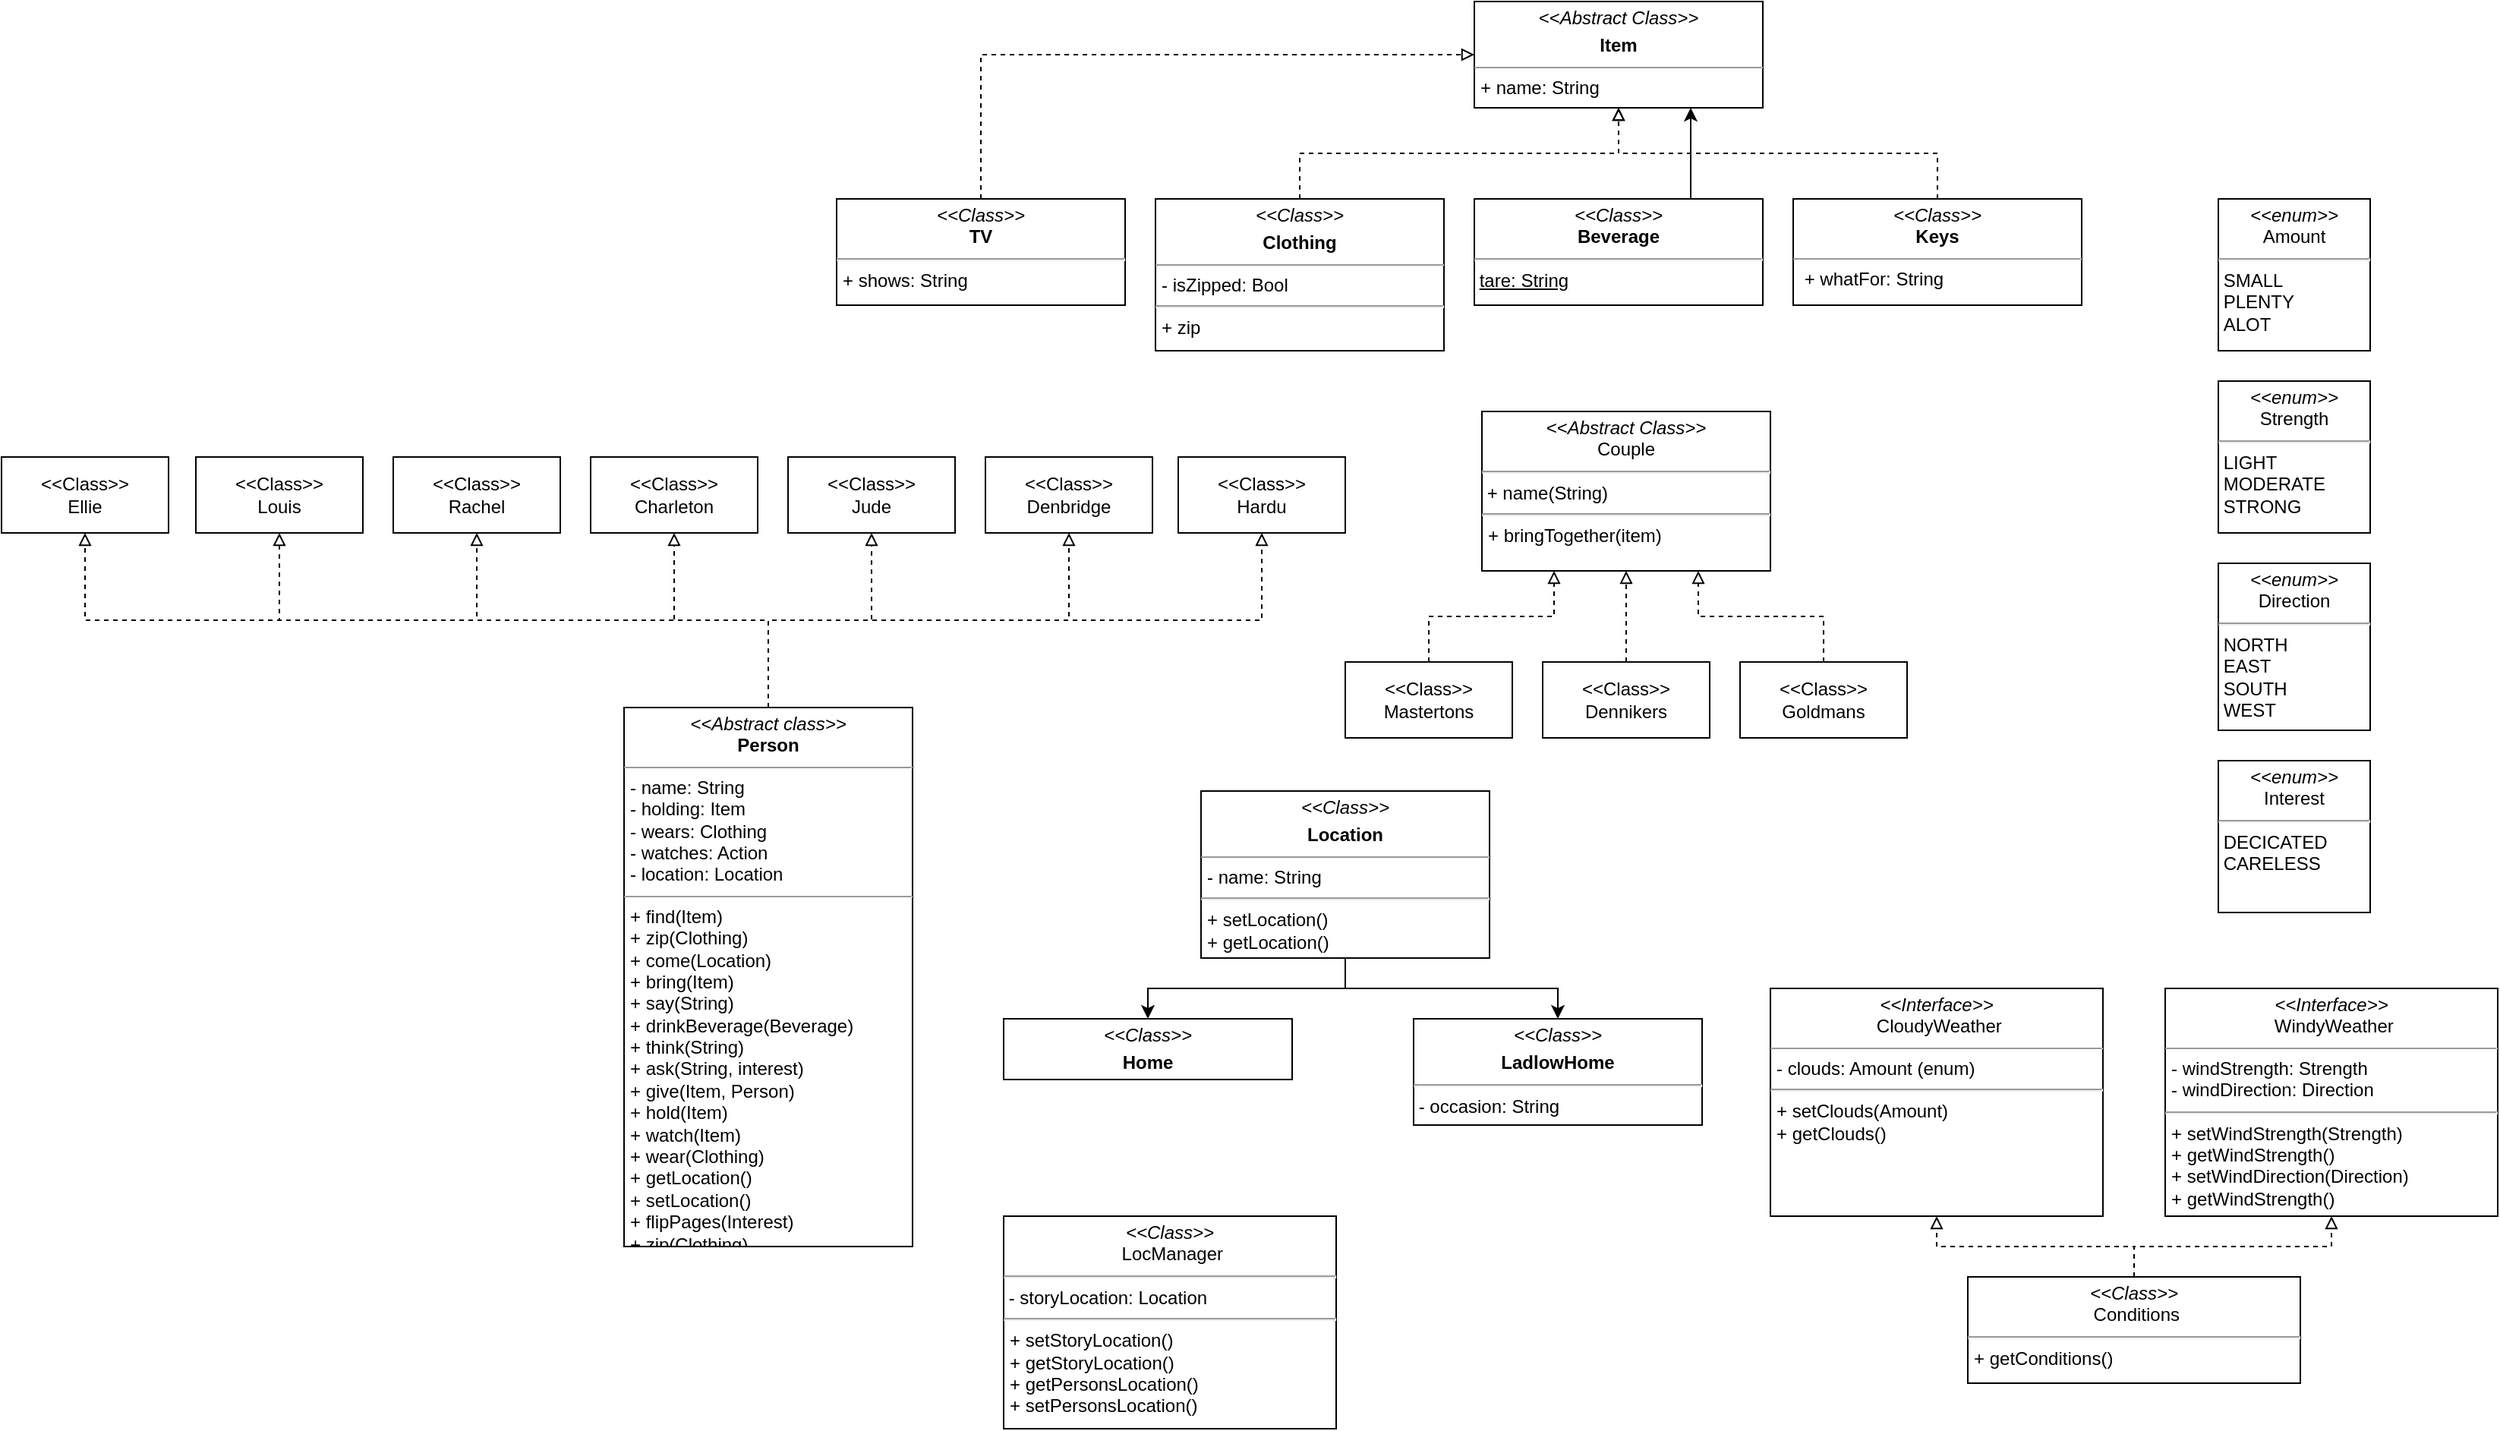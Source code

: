 <mxfile version="22.1.5" type="github">
  <diagram name="Page-1" id="b5b7bab2-c9e2-2cf4-8b2a-24fd1a2a6d21">
    <mxGraphModel dx="2246" dy="728" grid="1" gridSize="10" guides="1" tooltips="1" connect="1" arrows="1" fold="1" page="1" pageScale="1" pageWidth="1169" pageHeight="1654" background="none" math="0" shadow="0">
      <root>
        <mxCell id="0" />
        <mxCell id="1" parent="0" />
        <mxCell id="jRrTDeGObSxWZ0-UT_TB-95" style="edgeStyle=orthogonalEdgeStyle;rounded=0;orthogonalLoop=1;jettySize=auto;html=1;exitX=0.5;exitY=0;exitDx=0;exitDy=0;dashed=1;endArrow=block;endFill=0;" parent="1" source="SKdy1-YhQ8MqGWsLNDs1-13" target="jRrTDeGObSxWZ0-UT_TB-32" edge="1">
          <mxGeometry relative="1" as="geometry" />
        </mxCell>
        <mxCell id="jRrTDeGObSxWZ0-UT_TB-97" style="edgeStyle=orthogonalEdgeStyle;rounded=0;orthogonalLoop=1;jettySize=auto;html=1;exitX=0.5;exitY=0;exitDx=0;exitDy=0;entryX=0.5;entryY=1;entryDx=0;entryDy=0;dashed=1;endArrow=block;endFill=0;" parent="1" source="SKdy1-YhQ8MqGWsLNDs1-13" target="jRrTDeGObSxWZ0-UT_TB-33" edge="1">
          <mxGeometry relative="1" as="geometry" />
        </mxCell>
        <mxCell id="jRrTDeGObSxWZ0-UT_TB-98" style="edgeStyle=orthogonalEdgeStyle;rounded=0;orthogonalLoop=1;jettySize=auto;html=1;exitX=0.5;exitY=0;exitDx=0;exitDy=0;entryX=0.5;entryY=1;entryDx=0;entryDy=0;dashed=1;endArrow=block;endFill=0;" parent="1" source="SKdy1-YhQ8MqGWsLNDs1-13" target="jRrTDeGObSxWZ0-UT_TB-34" edge="1">
          <mxGeometry relative="1" as="geometry" />
        </mxCell>
        <mxCell id="jRrTDeGObSxWZ0-UT_TB-99" style="edgeStyle=orthogonalEdgeStyle;rounded=0;orthogonalLoop=1;jettySize=auto;html=1;exitX=0.5;exitY=0;exitDx=0;exitDy=0;dashed=1;endArrow=block;endFill=0;" parent="1" source="SKdy1-YhQ8MqGWsLNDs1-13" target="jRrTDeGObSxWZ0-UT_TB-35" edge="1">
          <mxGeometry relative="1" as="geometry" />
        </mxCell>
        <mxCell id="jRrTDeGObSxWZ0-UT_TB-101" style="edgeStyle=orthogonalEdgeStyle;rounded=0;orthogonalLoop=1;jettySize=auto;html=1;exitX=0.5;exitY=0;exitDx=0;exitDy=0;dashed=1;endArrow=block;endFill=0;" parent="1" source="SKdy1-YhQ8MqGWsLNDs1-13" target="jRrTDeGObSxWZ0-UT_TB-30" edge="1">
          <mxGeometry relative="1" as="geometry" />
        </mxCell>
        <mxCell id="jRrTDeGObSxWZ0-UT_TB-102" style="edgeStyle=orthogonalEdgeStyle;rounded=0;orthogonalLoop=1;jettySize=auto;html=1;exitX=0.5;exitY=0;exitDx=0;exitDy=0;entryX=0.5;entryY=1;entryDx=0;entryDy=0;dashed=1;endArrow=block;endFill=0;" parent="1" source="SKdy1-YhQ8MqGWsLNDs1-13" target="jRrTDeGObSxWZ0-UT_TB-31" edge="1">
          <mxGeometry relative="1" as="geometry" />
        </mxCell>
        <mxCell id="jRrTDeGObSxWZ0-UT_TB-110" style="edgeStyle=orthogonalEdgeStyle;rounded=0;orthogonalLoop=1;jettySize=auto;html=1;exitX=0.5;exitY=0;exitDx=0;exitDy=0;entryX=0.5;entryY=1;entryDx=0;entryDy=0;dashed=1;endArrow=block;endFill=0;" parent="1" source="SKdy1-YhQ8MqGWsLNDs1-13" target="jRrTDeGObSxWZ0-UT_TB-108" edge="1">
          <mxGeometry relative="1" as="geometry" />
        </mxCell>
        <mxCell id="SKdy1-YhQ8MqGWsLNDs1-13" value="&lt;p style=&quot;margin:0px;margin-top:4px;text-align:center;&quot;&gt;&lt;i&gt;&amp;lt;&amp;lt;Abstract class&amp;gt;&amp;gt;&lt;/i&gt;&lt;br&gt;&lt;b&gt;Person&lt;/b&gt;&lt;/p&gt;&lt;hr size=&quot;1&quot;&gt;&lt;p style=&quot;margin:0px;margin-left:4px;&quot;&gt;- name: String&lt;/p&gt;&lt;p style=&quot;margin:0px;margin-left:4px;&quot;&gt;- holding: Item&lt;/p&gt;&lt;p style=&quot;margin:0px;margin-left:4px;&quot;&gt;- wears: Clothing&lt;/p&gt;&lt;p style=&quot;margin:0px;margin-left:4px;&quot;&gt;- watches: Action&lt;/p&gt;&lt;p style=&quot;margin:0px;margin-left:4px;&quot;&gt;- location: Location&lt;/p&gt;&lt;hr size=&quot;1&quot;&gt;&lt;p style=&quot;margin:0px;margin-left:4px;&quot;&gt;+ find(Item)&lt;br&gt;+ zip(Clothing)&lt;/p&gt;&lt;p style=&quot;margin:0px;margin-left:4px;&quot;&gt;+ come(Location)&lt;/p&gt;&lt;p style=&quot;margin:0px;margin-left:4px;&quot;&gt;+ bring(Item)&lt;/p&gt;&lt;p style=&quot;margin:0px;margin-left:4px;&quot;&gt;+ say(String)&lt;/p&gt;&lt;p style=&quot;margin:0px;margin-left:4px;&quot;&gt;+ drinkBeverage(Beverage)&lt;/p&gt;&lt;p style=&quot;margin:0px;margin-left:4px;&quot;&gt;+ think(String)&lt;/p&gt;&lt;p style=&quot;margin:0px;margin-left:4px;&quot;&gt;+ ask(String, interest)&lt;/p&gt;&lt;p style=&quot;margin:0px;margin-left:4px;&quot;&gt;+ give(Item, Person)&lt;/p&gt;&lt;p style=&quot;margin:0px;margin-left:4px;&quot;&gt;+ hold(Item)&lt;/p&gt;&lt;p style=&quot;margin:0px;margin-left:4px;&quot;&gt;+ watch(Item)&lt;/p&gt;&lt;p style=&quot;margin:0px;margin-left:4px;&quot;&gt;+ wear(Clothing)&lt;/p&gt;&lt;p style=&quot;margin:0px;margin-left:4px;&quot;&gt;+ getLocation()&lt;/p&gt;&lt;p style=&quot;margin:0px;margin-left:4px;&quot;&gt;+ setLocation()&lt;/p&gt;&lt;p style=&quot;margin:0px;margin-left:4px;&quot;&gt;+ flipPages(Interest)&lt;/p&gt;&lt;p style=&quot;margin:0px;margin-left:4px;&quot;&gt;+ zip(Clothing)&lt;/p&gt;" style="verticalAlign=top;align=left;overflow=fill;fontSize=12;fontFamily=Helvetica;html=1;whiteSpace=wrap;" parent="1" vertex="1">
          <mxGeometry x="-90" y="595" width="190" height="355" as="geometry" />
        </mxCell>
        <mxCell id="SKdy1-YhQ8MqGWsLNDs1-14" value="&lt;p style=&quot;margin:0px;margin-top:4px;text-align:center;&quot;&gt;&lt;i&gt;&amp;lt;&amp;lt;Abstract&amp;nbsp;&lt;/i&gt;&lt;i&gt;Class&amp;gt;&amp;gt;&lt;/i&gt;&lt;/p&gt;&lt;p style=&quot;margin:0px;margin-top:4px;text-align:center;&quot;&gt;&lt;b&gt;Item&lt;/b&gt;&lt;/p&gt;&lt;hr size=&quot;1&quot;&gt;&lt;p style=&quot;margin:0px;margin-left:4px;&quot;&gt;+ name: String&lt;br&gt;&lt;/p&gt;&lt;p style=&quot;margin:0px;margin-left:4px;&quot;&gt;&lt;br&gt;&lt;/p&gt;" style="verticalAlign=top;align=left;overflow=fill;fontSize=12;fontFamily=Helvetica;html=1;whiteSpace=wrap;" parent="1" vertex="1">
          <mxGeometry x="470" y="130" width="190" height="70" as="geometry" />
        </mxCell>
        <mxCell id="jRrTDeGObSxWZ0-UT_TB-9" style="edgeStyle=orthogonalEdgeStyle;rounded=0;orthogonalLoop=1;jettySize=auto;html=1;exitX=0.5;exitY=0;exitDx=0;exitDy=0;endArrow=block;endFill=0;dashed=1;" parent="1" source="SKdy1-YhQ8MqGWsLNDs1-17" target="SKdy1-YhQ8MqGWsLNDs1-14" edge="1">
          <mxGeometry relative="1" as="geometry" />
        </mxCell>
        <mxCell id="SKdy1-YhQ8MqGWsLNDs1-17" value="&lt;p style=&quot;margin:0px;margin-top:4px;text-align:center;&quot;&gt;&lt;i&gt;&amp;lt;&amp;lt;Class&lt;/i&gt;&lt;i&gt;&amp;gt;&amp;gt;&lt;/i&gt;&lt;/p&gt;&lt;p style=&quot;margin:0px;margin-top:4px;text-align:center;&quot;&gt;&lt;b&gt;Clothing&lt;/b&gt;&lt;/p&gt;&lt;hr size=&quot;1&quot;&gt;&lt;p style=&quot;margin:0px;margin-left:4px;&quot;&gt;- isZipped: Bool&lt;/p&gt;&lt;hr&gt;&lt;p style=&quot;margin:0px;margin-left:4px;&quot;&gt;+ zip&lt;/p&gt;" style="verticalAlign=top;align=left;overflow=fill;fontSize=12;fontFamily=Helvetica;html=1;whiteSpace=wrap;" parent="1" vertex="1">
          <mxGeometry x="260" y="260" width="190" height="100" as="geometry" />
        </mxCell>
        <mxCell id="GxpxrrHeTi3ucbBAU_x5-5" style="edgeStyle=orthogonalEdgeStyle;rounded=0;orthogonalLoop=1;jettySize=auto;html=1;exitX=0.75;exitY=0;exitDx=0;exitDy=0;entryX=0.75;entryY=1;entryDx=0;entryDy=0;" parent="1" source="SKdy1-YhQ8MqGWsLNDs1-18" target="SKdy1-YhQ8MqGWsLNDs1-14" edge="1">
          <mxGeometry relative="1" as="geometry" />
        </mxCell>
        <mxCell id="SKdy1-YhQ8MqGWsLNDs1-18" value="&lt;p style=&quot;margin:0px;margin-top:4px;text-align:center;&quot;&gt;&lt;i&gt;&amp;lt;&amp;lt;Class&amp;gt;&amp;gt;&lt;/i&gt;&lt;br&gt;&lt;b&gt;Beverage&lt;/b&gt;&lt;/p&gt;&lt;hr&gt;&amp;nbsp;&lt;u&gt;tare: String&lt;/u&gt;&lt;p style=&quot;margin:0px;margin-top:4px;text-align:center;&quot;&gt;&lt;b&gt;&lt;br&gt;&lt;/b&gt;&lt;/p&gt;&lt;p style=&quot;margin:0px;margin-left:4px;&quot;&gt;&lt;br&gt;&lt;/p&gt;" style="verticalAlign=top;align=left;overflow=fill;fontSize=12;fontFamily=Helvetica;html=1;whiteSpace=wrap;" parent="1" vertex="1">
          <mxGeometry x="470" y="260" width="190" height="70" as="geometry" />
        </mxCell>
        <mxCell id="jRrTDeGObSxWZ0-UT_TB-5" style="edgeStyle=orthogonalEdgeStyle;rounded=0;orthogonalLoop=1;jettySize=auto;html=1;exitX=0.5;exitY=0;exitDx=0;exitDy=0;entryX=0.5;entryY=1;entryDx=0;entryDy=0;endArrow=block;endFill=0;dashed=1;" parent="1" source="jRrTDeGObSxWZ0-UT_TB-3" target="SKdy1-YhQ8MqGWsLNDs1-14" edge="1">
          <mxGeometry relative="1" as="geometry" />
        </mxCell>
        <mxCell id="jRrTDeGObSxWZ0-UT_TB-3" value="&lt;p style=&quot;margin:0px;margin-top:4px;text-align:center;&quot;&gt;&lt;i&gt;&amp;lt;&amp;lt;Class&amp;gt;&amp;gt;&lt;/i&gt;&lt;br&gt;&lt;b&gt;Keys&lt;/b&gt;&lt;/p&gt;&lt;hr size=&quot;1&quot;&gt;&lt;p style=&quot;margin:0px;margin-left:4px;&quot;&gt;&amp;nbsp;+ whatFor: String&lt;/p&gt;" style="verticalAlign=top;align=left;overflow=fill;fontSize=12;fontFamily=Helvetica;html=1;whiteSpace=wrap;" parent="1" vertex="1">
          <mxGeometry x="680" y="260" width="190" height="70" as="geometry" />
        </mxCell>
        <mxCell id="GxpxrrHeTi3ucbBAU_x5-3" style="edgeStyle=orthogonalEdgeStyle;rounded=0;orthogonalLoop=1;jettySize=auto;html=1;exitX=0.5;exitY=1;exitDx=0;exitDy=0;" parent="1" source="jRrTDeGObSxWZ0-UT_TB-11" target="jRrTDeGObSxWZ0-UT_TB-27" edge="1">
          <mxGeometry relative="1" as="geometry" />
        </mxCell>
        <mxCell id="GxpxrrHeTi3ucbBAU_x5-4" style="edgeStyle=orthogonalEdgeStyle;rounded=0;orthogonalLoop=1;jettySize=auto;html=1;exitX=0.5;exitY=1;exitDx=0;exitDy=0;" parent="1" source="jRrTDeGObSxWZ0-UT_TB-11" target="GxpxrrHeTi3ucbBAU_x5-2" edge="1">
          <mxGeometry relative="1" as="geometry" />
        </mxCell>
        <mxCell id="jRrTDeGObSxWZ0-UT_TB-11" value="&lt;p style=&quot;margin:0px;margin-top:4px;text-align:center;&quot;&gt;&lt;i&gt;&amp;lt;&amp;lt;Class&lt;/i&gt;&lt;i&gt;&amp;gt;&amp;gt;&lt;/i&gt;&lt;/p&gt;&lt;p style=&quot;margin:0px;margin-top:4px;text-align:center;&quot;&gt;&lt;b&gt;Location&lt;/b&gt;&lt;/p&gt;&lt;hr size=&quot;1&quot;&gt;&lt;p style=&quot;margin:0px;margin-left:4px;&quot;&gt;- name: String&lt;/p&gt;&lt;hr&gt;&lt;p style=&quot;margin:0px;margin-left:4px;&quot;&gt;+ setLocation()&lt;/p&gt;&lt;p style=&quot;margin:0px;margin-left:4px;&quot;&gt;+ getLocation()&lt;/p&gt;" style="verticalAlign=top;align=left;overflow=fill;fontSize=12;fontFamily=Helvetica;html=1;whiteSpace=wrap;" parent="1" vertex="1">
          <mxGeometry x="290" y="650" width="190" height="110" as="geometry" />
        </mxCell>
        <mxCell id="jRrTDeGObSxWZ0-UT_TB-27" value="&lt;p style=&quot;margin:0px;margin-top:4px;text-align:center;&quot;&gt;&lt;i&gt;&amp;lt;&amp;lt;Class&lt;/i&gt;&lt;i&gt;&amp;gt;&amp;gt;&lt;/i&gt;&lt;/p&gt;&lt;p style=&quot;margin:0px;margin-top:4px;text-align:center;&quot;&gt;&lt;b&gt;Home&lt;/b&gt;&lt;/p&gt;" style="verticalAlign=top;align=left;overflow=fill;fontSize=12;fontFamily=Helvetica;html=1;whiteSpace=wrap;" parent="1" vertex="1">
          <mxGeometry x="160" y="800" width="190" height="40" as="geometry" />
        </mxCell>
        <mxCell id="jRrTDeGObSxWZ0-UT_TB-30" value="&amp;lt;&amp;lt;Class&amp;gt;&amp;gt;&lt;br&gt;Louis" style="html=1;whiteSpace=wrap;" parent="1" vertex="1">
          <mxGeometry x="-372" y="430" width="110" height="50" as="geometry" />
        </mxCell>
        <mxCell id="jRrTDeGObSxWZ0-UT_TB-31" value="&amp;lt;&amp;lt;Class&amp;gt;&amp;gt;&lt;br&gt;Rachel" style="html=1;whiteSpace=wrap;" parent="1" vertex="1">
          <mxGeometry x="-242" y="430" width="110" height="50" as="geometry" />
        </mxCell>
        <mxCell id="jRrTDeGObSxWZ0-UT_TB-32" value="&amp;lt;&amp;lt;Class&amp;gt;&amp;gt;&lt;br&gt;Charleton" style="html=1;whiteSpace=wrap;" parent="1" vertex="1">
          <mxGeometry x="-112" y="430" width="110" height="50" as="geometry" />
        </mxCell>
        <mxCell id="jRrTDeGObSxWZ0-UT_TB-33" value="&amp;lt;&amp;lt;Class&amp;gt;&amp;gt;&lt;br&gt;Jude" style="html=1;whiteSpace=wrap;" parent="1" vertex="1">
          <mxGeometry x="18" y="430" width="110" height="50" as="geometry" />
        </mxCell>
        <mxCell id="jRrTDeGObSxWZ0-UT_TB-34" value="&amp;lt;&amp;lt;Class&amp;gt;&amp;gt;&lt;br&gt;Denbridge" style="html=1;whiteSpace=wrap;" parent="1" vertex="1">
          <mxGeometry x="148" y="430" width="110" height="50" as="geometry" />
        </mxCell>
        <mxCell id="jRrTDeGObSxWZ0-UT_TB-35" value="&amp;lt;&amp;lt;Class&amp;gt;&amp;gt;&lt;br&gt;Hardu" style="html=1;whiteSpace=wrap;" parent="1" vertex="1">
          <mxGeometry x="275" y="430" width="110" height="50" as="geometry" />
        </mxCell>
        <mxCell id="jRrTDeGObSxWZ0-UT_TB-67" value="&lt;p style=&quot;margin:0px;margin-top:4px;text-align:center;&quot;&gt;&lt;i&gt;&amp;lt;&amp;lt;Abstract Class&amp;gt;&amp;gt;&lt;/i&gt;&lt;br&gt;Couple&lt;/p&gt;&lt;hr&gt;&amp;nbsp;+ name(String)&lt;br&gt;&lt;hr&gt;&lt;p style=&quot;margin:0px;margin-left:4px;&quot;&gt;+ bringTogether(item)&lt;/p&gt;" style="verticalAlign=top;align=left;overflow=fill;fontSize=12;fontFamily=Helvetica;html=1;whiteSpace=wrap;" parent="1" vertex="1">
          <mxGeometry x="475" y="400" width="190" height="105" as="geometry" />
        </mxCell>
        <mxCell id="jRrTDeGObSxWZ0-UT_TB-76" style="edgeStyle=orthogonalEdgeStyle;rounded=0;orthogonalLoop=1;jettySize=auto;html=1;exitX=0.5;exitY=0;exitDx=0;exitDy=0;entryX=0.25;entryY=1;entryDx=0;entryDy=0;dashed=1;endArrow=block;endFill=0;" parent="1" source="jRrTDeGObSxWZ0-UT_TB-73" target="jRrTDeGObSxWZ0-UT_TB-67" edge="1">
          <mxGeometry relative="1" as="geometry" />
        </mxCell>
        <mxCell id="jRrTDeGObSxWZ0-UT_TB-73" value="&amp;lt;&amp;lt;Class&amp;gt;&amp;gt;&lt;br&gt;Mastertons" style="html=1;whiteSpace=wrap;" parent="1" vertex="1">
          <mxGeometry x="385" y="565" width="110" height="50" as="geometry" />
        </mxCell>
        <mxCell id="jRrTDeGObSxWZ0-UT_TB-77" style="edgeStyle=orthogonalEdgeStyle;rounded=0;orthogonalLoop=1;jettySize=auto;html=1;exitX=0.5;exitY=0;exitDx=0;exitDy=0;entryX=0.5;entryY=1;entryDx=0;entryDy=0;dashed=1;endArrow=block;endFill=0;" parent="1" source="jRrTDeGObSxWZ0-UT_TB-74" target="jRrTDeGObSxWZ0-UT_TB-67" edge="1">
          <mxGeometry relative="1" as="geometry" />
        </mxCell>
        <mxCell id="jRrTDeGObSxWZ0-UT_TB-74" value="&amp;lt;&amp;lt;Class&amp;gt;&amp;gt;&lt;br&gt;Dennikers" style="html=1;whiteSpace=wrap;" parent="1" vertex="1">
          <mxGeometry x="515" y="565" width="110" height="50" as="geometry" />
        </mxCell>
        <mxCell id="jRrTDeGObSxWZ0-UT_TB-78" style="edgeStyle=orthogonalEdgeStyle;rounded=0;orthogonalLoop=1;jettySize=auto;html=1;exitX=0.5;exitY=0;exitDx=0;exitDy=0;entryX=0.75;entryY=1;entryDx=0;entryDy=0;dashed=1;endArrow=block;endFill=0;" parent="1" source="jRrTDeGObSxWZ0-UT_TB-75" target="jRrTDeGObSxWZ0-UT_TB-67" edge="1">
          <mxGeometry relative="1" as="geometry" />
        </mxCell>
        <mxCell id="jRrTDeGObSxWZ0-UT_TB-75" value="&amp;lt;&amp;lt;Class&amp;gt;&amp;gt;&lt;br&gt;Goldmans" style="html=1;whiteSpace=wrap;" parent="1" vertex="1">
          <mxGeometry x="645" y="565" width="110" height="50" as="geometry" />
        </mxCell>
        <mxCell id="jRrTDeGObSxWZ0-UT_TB-91" style="edgeStyle=orthogonalEdgeStyle;rounded=0;orthogonalLoop=1;jettySize=auto;html=1;exitX=0.5;exitY=0;exitDx=0;exitDy=0;entryX=0;entryY=0.5;entryDx=0;entryDy=0;dashed=1;endArrow=block;endFill=0;" parent="1" source="jRrTDeGObSxWZ0-UT_TB-86" target="SKdy1-YhQ8MqGWsLNDs1-14" edge="1">
          <mxGeometry relative="1" as="geometry" />
        </mxCell>
        <mxCell id="jRrTDeGObSxWZ0-UT_TB-86" value="&lt;p style=&quot;margin:0px;margin-top:4px;text-align:center;&quot;&gt;&lt;i&gt;&amp;lt;&amp;lt;Class&amp;gt;&amp;gt;&lt;/i&gt;&lt;br&gt;&lt;b&gt;TV&lt;/b&gt;&lt;/p&gt;&lt;hr&gt;&lt;p style=&quot;margin:0px;margin-left:4px;&quot;&gt;+ shows: String&lt;/p&gt;" style="verticalAlign=top;align=left;overflow=fill;fontSize=12;fontFamily=Helvetica;html=1;whiteSpace=wrap;" parent="1" vertex="1">
          <mxGeometry x="50" y="260" width="190" height="70" as="geometry" />
        </mxCell>
        <mxCell id="jRrTDeGObSxWZ0-UT_TB-108" value="&amp;lt;&amp;lt;Class&amp;gt;&amp;gt;&lt;br&gt;Ellie" style="html=1;whiteSpace=wrap;" parent="1" vertex="1">
          <mxGeometry x="-500" y="430" width="110" height="50" as="geometry" />
        </mxCell>
        <mxCell id="jRrTDeGObSxWZ0-UT_TB-128" value="&lt;p style=&quot;margin:0px;margin-top:4px;text-align:center;&quot;&gt;&lt;i&gt;&amp;lt;&amp;lt;enum&amp;gt;&amp;gt;&lt;/i&gt;&lt;br&gt;Amount&lt;/p&gt;&lt;hr&gt;&amp;nbsp;SMALL&lt;br&gt;&amp;nbsp;PLENTY&lt;br&gt;&amp;nbsp;ALOT" style="verticalAlign=top;align=left;overflow=fill;fontSize=12;fontFamily=Helvetica;html=1;whiteSpace=wrap;" parent="1" vertex="1">
          <mxGeometry x="960" y="260" width="100" height="100" as="geometry" />
        </mxCell>
        <mxCell id="jRrTDeGObSxWZ0-UT_TB-129" value="&lt;p style=&quot;margin:0px;margin-top:4px;text-align:center;&quot;&gt;&lt;i&gt;&amp;lt;&amp;lt;enum&amp;gt;&amp;gt;&lt;/i&gt;&lt;br&gt;Strength&lt;/p&gt;&lt;hr&gt;&amp;nbsp;LIGHT&lt;br&gt;&amp;nbsp;MODERATE&lt;br&gt;&amp;nbsp;STRONG" style="verticalAlign=top;align=left;overflow=fill;fontSize=12;fontFamily=Helvetica;html=1;whiteSpace=wrap;" parent="1" vertex="1">
          <mxGeometry x="960" y="380" width="100" height="100" as="geometry" />
        </mxCell>
        <mxCell id="jRrTDeGObSxWZ0-UT_TB-130" value="&lt;p style=&quot;margin:0px;margin-top:4px;text-align:center;&quot;&gt;&lt;i&gt;&amp;lt;&amp;lt;enum&amp;gt;&amp;gt;&lt;/i&gt;&lt;br&gt;Direction&lt;/p&gt;&lt;hr&gt;&amp;nbsp;NORTH&lt;br&gt;&amp;nbsp;EAST&lt;br&gt;&amp;nbsp;SOUTH&lt;br&gt;&amp;nbsp;WEST" style="verticalAlign=top;align=left;overflow=fill;fontSize=12;fontFamily=Helvetica;html=1;whiteSpace=wrap;" parent="1" vertex="1">
          <mxGeometry x="960" y="500" width="100" height="110" as="geometry" />
        </mxCell>
        <mxCell id="GxpxrrHeTi3ucbBAU_x5-2" value="&lt;p style=&quot;margin:0px;margin-top:4px;text-align:center;&quot;&gt;&lt;i&gt;&amp;lt;&amp;lt;Class&lt;/i&gt;&lt;i&gt;&amp;gt;&amp;gt;&lt;/i&gt;&lt;/p&gt;&lt;p style=&quot;margin:0px;margin-top:4px;text-align:center;&quot;&gt;&lt;b&gt;LadlowHome&lt;/b&gt;&lt;/p&gt;&lt;hr&gt;&amp;nbsp;- occasion: String" style="verticalAlign=top;align=left;overflow=fill;fontSize=12;fontFamily=Helvetica;html=1;whiteSpace=wrap;" parent="1" vertex="1">
          <mxGeometry x="430" y="800" width="190" height="70" as="geometry" />
        </mxCell>
        <mxCell id="49lOu38Vku09HcyN88f1-1" value="&lt;p style=&quot;margin:0px;margin-top:4px;text-align:center;&quot;&gt;&lt;i&gt;&amp;lt;&amp;lt;enum&amp;gt;&amp;gt;&lt;/i&gt;&lt;br&gt;Interest&lt;/p&gt;&lt;hr&gt;&amp;nbsp;DECICATED&lt;br&gt;&amp;nbsp;CARELESS" style="verticalAlign=top;align=left;overflow=fill;fontSize=12;fontFamily=Helvetica;html=1;whiteSpace=wrap;" vertex="1" parent="1">
          <mxGeometry x="960" y="630" width="100" height="100" as="geometry" />
        </mxCell>
        <mxCell id="49lOu38Vku09HcyN88f1-6" value="&lt;p style=&quot;margin:0px;margin-top:4px;text-align:center;&quot;&gt;&lt;i&gt;&amp;lt;&amp;lt;Interface&amp;gt;&amp;gt;&lt;/i&gt;&lt;br&gt;&amp;nbsp;CloudyWeather&lt;/p&gt;&lt;hr size=&quot;1&quot;&gt;&lt;p style=&quot;margin:0px;margin-left:4px;&quot;&gt;- clouds: Amount (enum)&lt;/p&gt;&lt;hr&gt;&lt;p style=&quot;margin:0px;margin-left:4px;&quot;&gt;+ setClouds(Amount)&lt;/p&gt;&lt;p style=&quot;margin:0px;margin-left:4px;&quot;&gt;+ getClouds()&lt;/p&gt;" style="verticalAlign=top;align=left;overflow=fill;fontSize=12;fontFamily=Helvetica;html=1;whiteSpace=wrap;" vertex="1" parent="1">
          <mxGeometry x="665" y="780" width="219" height="150" as="geometry" />
        </mxCell>
        <mxCell id="49lOu38Vku09HcyN88f1-7" value="&lt;p style=&quot;margin:0px;margin-top:4px;text-align:center;&quot;&gt;&lt;i&gt;&amp;lt;&amp;lt;Interface&amp;gt;&amp;gt;&lt;/i&gt;&lt;br&gt;&amp;nbsp;WindyWeather&lt;/p&gt;&lt;hr size=&quot;1&quot;&gt;&lt;p style=&quot;margin:0px;margin-left:4px;&quot;&gt;- windStrength: Strength&lt;br&gt;&lt;/p&gt;&lt;p style=&quot;margin:0px;margin-left:4px;&quot;&gt;- windDirection: Direction&lt;/p&gt;&lt;hr&gt;&lt;p style=&quot;margin:0px;margin-left:4px;&quot;&gt;+ setWindStrength(Strength)&lt;/p&gt;&lt;p style=&quot;margin:0px;margin-left:4px;&quot;&gt;+ getWindStrength()&lt;/p&gt;&lt;p style=&quot;margin:0px;margin-left:4px;&quot;&gt;+ setWindDirection(Direction)&lt;/p&gt;&lt;p style=&quot;margin:0px;margin-left:4px;&quot;&gt;+ getWindStrength()&lt;/p&gt;&lt;p style=&quot;margin:0px;margin-left:4px;&quot;&gt;&lt;br&gt;&lt;/p&gt;" style="verticalAlign=top;align=left;overflow=fill;fontSize=12;fontFamily=Helvetica;html=1;whiteSpace=wrap;" vertex="1" parent="1">
          <mxGeometry x="925" y="780" width="219" height="150" as="geometry" />
        </mxCell>
        <mxCell id="49lOu38Vku09HcyN88f1-9" style="edgeStyle=orthogonalEdgeStyle;rounded=0;orthogonalLoop=1;jettySize=auto;html=1;exitX=0.5;exitY=0;exitDx=0;exitDy=0;dashed=1;endArrow=block;endFill=0;" edge="1" parent="1" source="49lOu38Vku09HcyN88f1-8" target="49lOu38Vku09HcyN88f1-7">
          <mxGeometry relative="1" as="geometry" />
        </mxCell>
        <mxCell id="49lOu38Vku09HcyN88f1-10" style="edgeStyle=orthogonalEdgeStyle;rounded=0;orthogonalLoop=1;jettySize=auto;html=1;exitX=0.5;exitY=0;exitDx=0;exitDy=0;dashed=1;endArrow=block;endFill=0;" edge="1" parent="1" source="49lOu38Vku09HcyN88f1-8" target="49lOu38Vku09HcyN88f1-6">
          <mxGeometry relative="1" as="geometry" />
        </mxCell>
        <mxCell id="49lOu38Vku09HcyN88f1-8" value="&lt;p style=&quot;margin:0px;margin-top:4px;text-align:center;&quot;&gt;&lt;i&gt;&amp;lt;&amp;lt;Class&amp;gt;&amp;gt;&lt;/i&gt;&lt;br&gt;&amp;nbsp;Conditions&lt;/p&gt;&lt;hr&gt;&lt;p style=&quot;margin:0px;margin-left:4px;&quot;&gt;+ getConditions()&lt;br&gt;&lt;/p&gt;" style="verticalAlign=top;align=left;overflow=fill;fontSize=12;fontFamily=Helvetica;html=1;whiteSpace=wrap;" vertex="1" parent="1">
          <mxGeometry x="795" y="970" width="219" height="70" as="geometry" />
        </mxCell>
        <mxCell id="49lOu38Vku09HcyN88f1-11" value="&lt;p style=&quot;margin:0px;margin-top:4px;text-align:center;&quot;&gt;&lt;i&gt;&amp;lt;&amp;lt;Class&amp;gt;&amp;gt;&lt;/i&gt;&lt;br&gt;&amp;nbsp;LocManager&lt;/p&gt;&lt;hr&gt;&amp;nbsp;- storyLocation: Location&lt;br&gt;&lt;hr&gt;&lt;p style=&quot;margin:0px;margin-left:4px;&quot;&gt;+ setStoryLocation()&lt;/p&gt;&lt;p style=&quot;margin:0px;margin-left:4px;&quot;&gt;+ getStoryLocation()&lt;/p&gt;&lt;p style=&quot;margin:0px;margin-left:4px;&quot;&gt;+ getPersonsLocation()&lt;/p&gt;&lt;p style=&quot;margin:0px;margin-left:4px;&quot;&gt;+ setPersonsLocation()&lt;/p&gt;" style="verticalAlign=top;align=left;overflow=fill;fontSize=12;fontFamily=Helvetica;html=1;whiteSpace=wrap;" vertex="1" parent="1">
          <mxGeometry x="160" y="930" width="219" height="140" as="geometry" />
        </mxCell>
      </root>
    </mxGraphModel>
  </diagram>
</mxfile>
